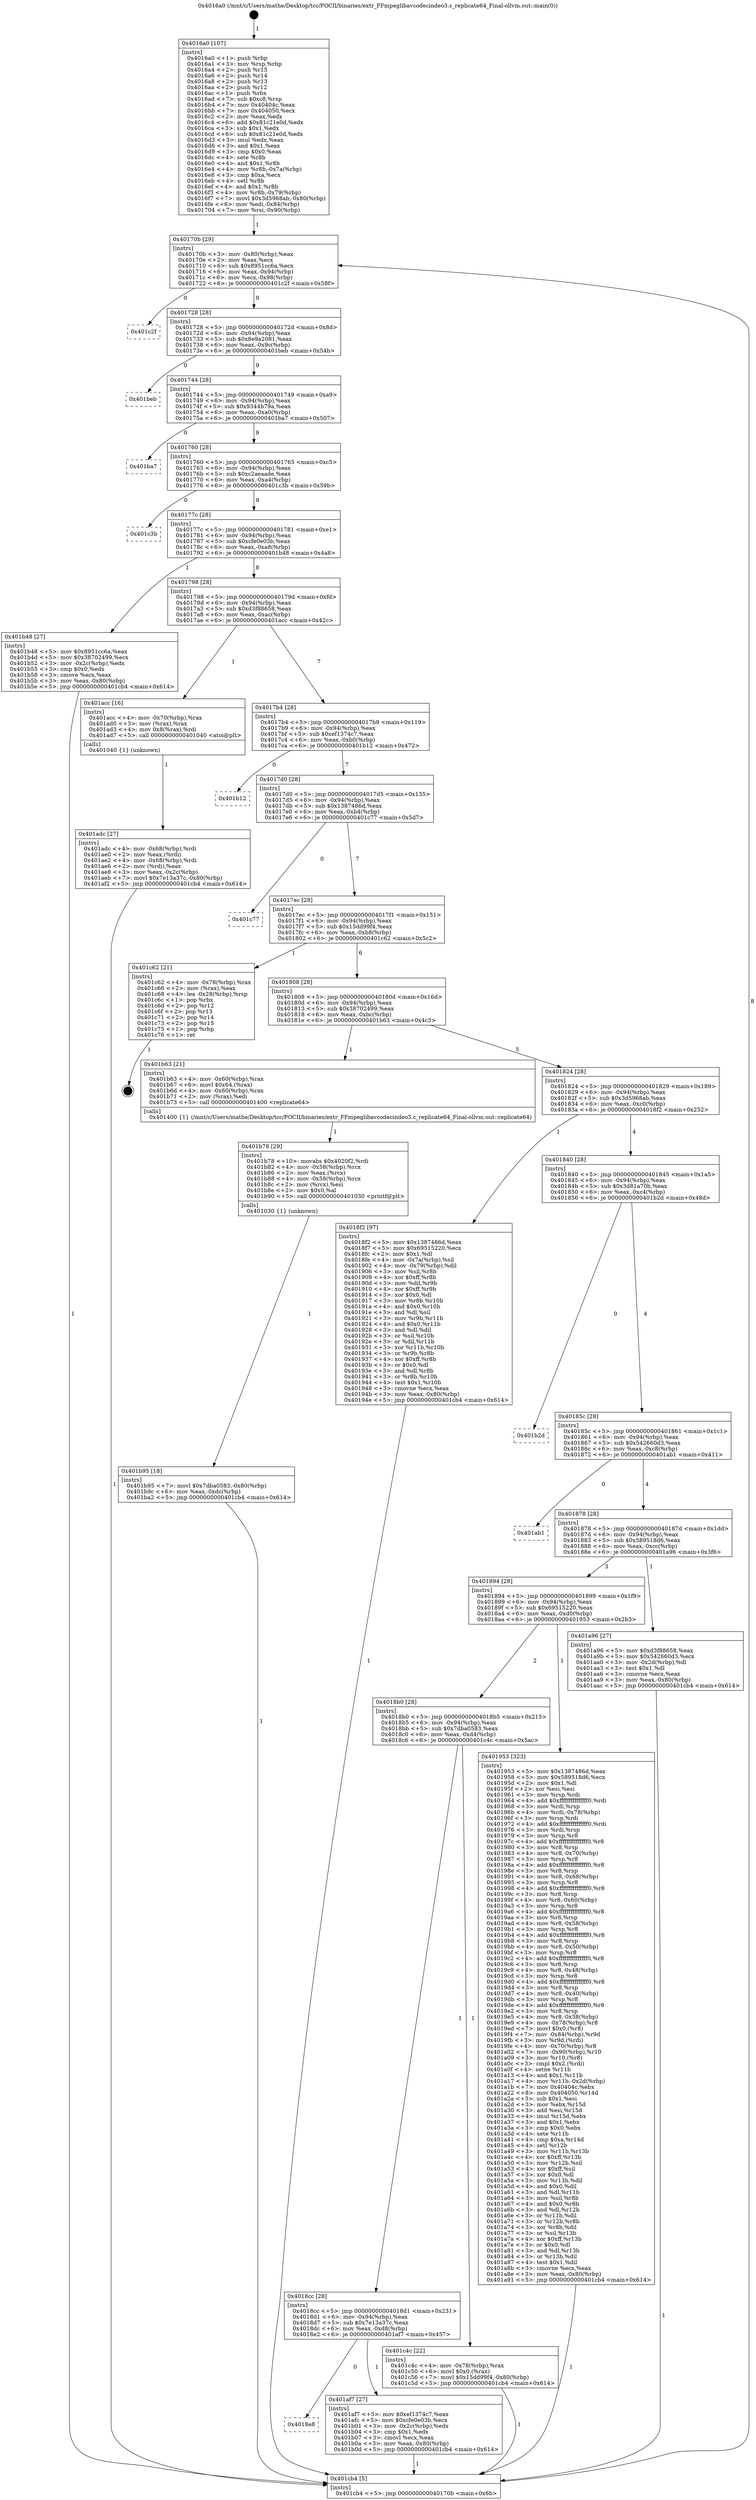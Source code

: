 digraph "0x4016a0" {
  label = "0x4016a0 (/mnt/c/Users/mathe/Desktop/tcc/POCII/binaries/extr_FFmpeglibavcodecindeo3.c_replicate64_Final-ollvm.out::main(0))"
  labelloc = "t"
  node[shape=record]

  Entry [label="",width=0.3,height=0.3,shape=circle,fillcolor=black,style=filled]
  "0x40170b" [label="{
     0x40170b [29]\l
     | [instrs]\l
     &nbsp;&nbsp;0x40170b \<+3\>: mov -0x80(%rbp),%eax\l
     &nbsp;&nbsp;0x40170e \<+2\>: mov %eax,%ecx\l
     &nbsp;&nbsp;0x401710 \<+6\>: sub $0x8951cc6a,%ecx\l
     &nbsp;&nbsp;0x401716 \<+6\>: mov %eax,-0x94(%rbp)\l
     &nbsp;&nbsp;0x40171c \<+6\>: mov %ecx,-0x98(%rbp)\l
     &nbsp;&nbsp;0x401722 \<+6\>: je 0000000000401c2f \<main+0x58f\>\l
  }"]
  "0x401c2f" [label="{
     0x401c2f\l
  }", style=dashed]
  "0x401728" [label="{
     0x401728 [28]\l
     | [instrs]\l
     &nbsp;&nbsp;0x401728 \<+5\>: jmp 000000000040172d \<main+0x8d\>\l
     &nbsp;&nbsp;0x40172d \<+6\>: mov -0x94(%rbp),%eax\l
     &nbsp;&nbsp;0x401733 \<+5\>: sub $0x8e9a2081,%eax\l
     &nbsp;&nbsp;0x401738 \<+6\>: mov %eax,-0x9c(%rbp)\l
     &nbsp;&nbsp;0x40173e \<+6\>: je 0000000000401beb \<main+0x54b\>\l
  }"]
  Exit [label="",width=0.3,height=0.3,shape=circle,fillcolor=black,style=filled,peripheries=2]
  "0x401beb" [label="{
     0x401beb\l
  }", style=dashed]
  "0x401744" [label="{
     0x401744 [28]\l
     | [instrs]\l
     &nbsp;&nbsp;0x401744 \<+5\>: jmp 0000000000401749 \<main+0xa9\>\l
     &nbsp;&nbsp;0x401749 \<+6\>: mov -0x94(%rbp),%eax\l
     &nbsp;&nbsp;0x40174f \<+5\>: sub $0x9344b79a,%eax\l
     &nbsp;&nbsp;0x401754 \<+6\>: mov %eax,-0xa0(%rbp)\l
     &nbsp;&nbsp;0x40175a \<+6\>: je 0000000000401ba7 \<main+0x507\>\l
  }"]
  "0x401b95" [label="{
     0x401b95 [18]\l
     | [instrs]\l
     &nbsp;&nbsp;0x401b95 \<+7\>: movl $0x7dba0583,-0x80(%rbp)\l
     &nbsp;&nbsp;0x401b9c \<+6\>: mov %eax,-0xdc(%rbp)\l
     &nbsp;&nbsp;0x401ba2 \<+5\>: jmp 0000000000401cb4 \<main+0x614\>\l
  }"]
  "0x401ba7" [label="{
     0x401ba7\l
  }", style=dashed]
  "0x401760" [label="{
     0x401760 [28]\l
     | [instrs]\l
     &nbsp;&nbsp;0x401760 \<+5\>: jmp 0000000000401765 \<main+0xc5\>\l
     &nbsp;&nbsp;0x401765 \<+6\>: mov -0x94(%rbp),%eax\l
     &nbsp;&nbsp;0x40176b \<+5\>: sub $0xc2aeaade,%eax\l
     &nbsp;&nbsp;0x401770 \<+6\>: mov %eax,-0xa4(%rbp)\l
     &nbsp;&nbsp;0x401776 \<+6\>: je 0000000000401c3b \<main+0x59b\>\l
  }"]
  "0x401b78" [label="{
     0x401b78 [29]\l
     | [instrs]\l
     &nbsp;&nbsp;0x401b78 \<+10\>: movabs $0x4020f2,%rdi\l
     &nbsp;&nbsp;0x401b82 \<+4\>: mov -0x58(%rbp),%rcx\l
     &nbsp;&nbsp;0x401b86 \<+2\>: mov %eax,(%rcx)\l
     &nbsp;&nbsp;0x401b88 \<+4\>: mov -0x58(%rbp),%rcx\l
     &nbsp;&nbsp;0x401b8c \<+2\>: mov (%rcx),%esi\l
     &nbsp;&nbsp;0x401b8e \<+2\>: mov $0x0,%al\l
     &nbsp;&nbsp;0x401b90 \<+5\>: call 0000000000401030 \<printf@plt\>\l
     | [calls]\l
     &nbsp;&nbsp;0x401030 \{1\} (unknown)\l
  }"]
  "0x401c3b" [label="{
     0x401c3b\l
  }", style=dashed]
  "0x40177c" [label="{
     0x40177c [28]\l
     | [instrs]\l
     &nbsp;&nbsp;0x40177c \<+5\>: jmp 0000000000401781 \<main+0xe1\>\l
     &nbsp;&nbsp;0x401781 \<+6\>: mov -0x94(%rbp),%eax\l
     &nbsp;&nbsp;0x401787 \<+5\>: sub $0xcfe0e03b,%eax\l
     &nbsp;&nbsp;0x40178c \<+6\>: mov %eax,-0xa8(%rbp)\l
     &nbsp;&nbsp;0x401792 \<+6\>: je 0000000000401b48 \<main+0x4a8\>\l
  }"]
  "0x4018e8" [label="{
     0x4018e8\l
  }", style=dashed]
  "0x401b48" [label="{
     0x401b48 [27]\l
     | [instrs]\l
     &nbsp;&nbsp;0x401b48 \<+5\>: mov $0x8951cc6a,%eax\l
     &nbsp;&nbsp;0x401b4d \<+5\>: mov $0x38702499,%ecx\l
     &nbsp;&nbsp;0x401b52 \<+3\>: mov -0x2c(%rbp),%edx\l
     &nbsp;&nbsp;0x401b55 \<+3\>: cmp $0x0,%edx\l
     &nbsp;&nbsp;0x401b58 \<+3\>: cmove %ecx,%eax\l
     &nbsp;&nbsp;0x401b5b \<+3\>: mov %eax,-0x80(%rbp)\l
     &nbsp;&nbsp;0x401b5e \<+5\>: jmp 0000000000401cb4 \<main+0x614\>\l
  }"]
  "0x401798" [label="{
     0x401798 [28]\l
     | [instrs]\l
     &nbsp;&nbsp;0x401798 \<+5\>: jmp 000000000040179d \<main+0xfd\>\l
     &nbsp;&nbsp;0x40179d \<+6\>: mov -0x94(%rbp),%eax\l
     &nbsp;&nbsp;0x4017a3 \<+5\>: sub $0xd3f88658,%eax\l
     &nbsp;&nbsp;0x4017a8 \<+6\>: mov %eax,-0xac(%rbp)\l
     &nbsp;&nbsp;0x4017ae \<+6\>: je 0000000000401acc \<main+0x42c\>\l
  }"]
  "0x401af7" [label="{
     0x401af7 [27]\l
     | [instrs]\l
     &nbsp;&nbsp;0x401af7 \<+5\>: mov $0xef1374c7,%eax\l
     &nbsp;&nbsp;0x401afc \<+5\>: mov $0xcfe0e03b,%ecx\l
     &nbsp;&nbsp;0x401b01 \<+3\>: mov -0x2c(%rbp),%edx\l
     &nbsp;&nbsp;0x401b04 \<+3\>: cmp $0x1,%edx\l
     &nbsp;&nbsp;0x401b07 \<+3\>: cmovl %ecx,%eax\l
     &nbsp;&nbsp;0x401b0a \<+3\>: mov %eax,-0x80(%rbp)\l
     &nbsp;&nbsp;0x401b0d \<+5\>: jmp 0000000000401cb4 \<main+0x614\>\l
  }"]
  "0x401acc" [label="{
     0x401acc [16]\l
     | [instrs]\l
     &nbsp;&nbsp;0x401acc \<+4\>: mov -0x70(%rbp),%rax\l
     &nbsp;&nbsp;0x401ad0 \<+3\>: mov (%rax),%rax\l
     &nbsp;&nbsp;0x401ad3 \<+4\>: mov 0x8(%rax),%rdi\l
     &nbsp;&nbsp;0x401ad7 \<+5\>: call 0000000000401040 \<atoi@plt\>\l
     | [calls]\l
     &nbsp;&nbsp;0x401040 \{1\} (unknown)\l
  }"]
  "0x4017b4" [label="{
     0x4017b4 [28]\l
     | [instrs]\l
     &nbsp;&nbsp;0x4017b4 \<+5\>: jmp 00000000004017b9 \<main+0x119\>\l
     &nbsp;&nbsp;0x4017b9 \<+6\>: mov -0x94(%rbp),%eax\l
     &nbsp;&nbsp;0x4017bf \<+5\>: sub $0xef1374c7,%eax\l
     &nbsp;&nbsp;0x4017c4 \<+6\>: mov %eax,-0xb0(%rbp)\l
     &nbsp;&nbsp;0x4017ca \<+6\>: je 0000000000401b12 \<main+0x472\>\l
  }"]
  "0x4018cc" [label="{
     0x4018cc [28]\l
     | [instrs]\l
     &nbsp;&nbsp;0x4018cc \<+5\>: jmp 00000000004018d1 \<main+0x231\>\l
     &nbsp;&nbsp;0x4018d1 \<+6\>: mov -0x94(%rbp),%eax\l
     &nbsp;&nbsp;0x4018d7 \<+5\>: sub $0x7e13a37c,%eax\l
     &nbsp;&nbsp;0x4018dc \<+6\>: mov %eax,-0xd8(%rbp)\l
     &nbsp;&nbsp;0x4018e2 \<+6\>: je 0000000000401af7 \<main+0x457\>\l
  }"]
  "0x401b12" [label="{
     0x401b12\l
  }", style=dashed]
  "0x4017d0" [label="{
     0x4017d0 [28]\l
     | [instrs]\l
     &nbsp;&nbsp;0x4017d0 \<+5\>: jmp 00000000004017d5 \<main+0x135\>\l
     &nbsp;&nbsp;0x4017d5 \<+6\>: mov -0x94(%rbp),%eax\l
     &nbsp;&nbsp;0x4017db \<+5\>: sub $0x1387486d,%eax\l
     &nbsp;&nbsp;0x4017e0 \<+6\>: mov %eax,-0xb4(%rbp)\l
     &nbsp;&nbsp;0x4017e6 \<+6\>: je 0000000000401c77 \<main+0x5d7\>\l
  }"]
  "0x401c4c" [label="{
     0x401c4c [22]\l
     | [instrs]\l
     &nbsp;&nbsp;0x401c4c \<+4\>: mov -0x78(%rbp),%rax\l
     &nbsp;&nbsp;0x401c50 \<+6\>: movl $0x0,(%rax)\l
     &nbsp;&nbsp;0x401c56 \<+7\>: movl $0x15dd99f4,-0x80(%rbp)\l
     &nbsp;&nbsp;0x401c5d \<+5\>: jmp 0000000000401cb4 \<main+0x614\>\l
  }"]
  "0x401c77" [label="{
     0x401c77\l
  }", style=dashed]
  "0x4017ec" [label="{
     0x4017ec [28]\l
     | [instrs]\l
     &nbsp;&nbsp;0x4017ec \<+5\>: jmp 00000000004017f1 \<main+0x151\>\l
     &nbsp;&nbsp;0x4017f1 \<+6\>: mov -0x94(%rbp),%eax\l
     &nbsp;&nbsp;0x4017f7 \<+5\>: sub $0x15dd99f4,%eax\l
     &nbsp;&nbsp;0x4017fc \<+6\>: mov %eax,-0xb8(%rbp)\l
     &nbsp;&nbsp;0x401802 \<+6\>: je 0000000000401c62 \<main+0x5c2\>\l
  }"]
  "0x401adc" [label="{
     0x401adc [27]\l
     | [instrs]\l
     &nbsp;&nbsp;0x401adc \<+4\>: mov -0x68(%rbp),%rdi\l
     &nbsp;&nbsp;0x401ae0 \<+2\>: mov %eax,(%rdi)\l
     &nbsp;&nbsp;0x401ae2 \<+4\>: mov -0x68(%rbp),%rdi\l
     &nbsp;&nbsp;0x401ae6 \<+2\>: mov (%rdi),%eax\l
     &nbsp;&nbsp;0x401ae8 \<+3\>: mov %eax,-0x2c(%rbp)\l
     &nbsp;&nbsp;0x401aeb \<+7\>: movl $0x7e13a37c,-0x80(%rbp)\l
     &nbsp;&nbsp;0x401af2 \<+5\>: jmp 0000000000401cb4 \<main+0x614\>\l
  }"]
  "0x401c62" [label="{
     0x401c62 [21]\l
     | [instrs]\l
     &nbsp;&nbsp;0x401c62 \<+4\>: mov -0x78(%rbp),%rax\l
     &nbsp;&nbsp;0x401c66 \<+2\>: mov (%rax),%eax\l
     &nbsp;&nbsp;0x401c68 \<+4\>: lea -0x28(%rbp),%rsp\l
     &nbsp;&nbsp;0x401c6c \<+1\>: pop %rbx\l
     &nbsp;&nbsp;0x401c6d \<+2\>: pop %r12\l
     &nbsp;&nbsp;0x401c6f \<+2\>: pop %r13\l
     &nbsp;&nbsp;0x401c71 \<+2\>: pop %r14\l
     &nbsp;&nbsp;0x401c73 \<+2\>: pop %r15\l
     &nbsp;&nbsp;0x401c75 \<+1\>: pop %rbp\l
     &nbsp;&nbsp;0x401c76 \<+1\>: ret\l
  }"]
  "0x401808" [label="{
     0x401808 [28]\l
     | [instrs]\l
     &nbsp;&nbsp;0x401808 \<+5\>: jmp 000000000040180d \<main+0x16d\>\l
     &nbsp;&nbsp;0x40180d \<+6\>: mov -0x94(%rbp),%eax\l
     &nbsp;&nbsp;0x401813 \<+5\>: sub $0x38702499,%eax\l
     &nbsp;&nbsp;0x401818 \<+6\>: mov %eax,-0xbc(%rbp)\l
     &nbsp;&nbsp;0x40181e \<+6\>: je 0000000000401b63 \<main+0x4c3\>\l
  }"]
  "0x4018b0" [label="{
     0x4018b0 [28]\l
     | [instrs]\l
     &nbsp;&nbsp;0x4018b0 \<+5\>: jmp 00000000004018b5 \<main+0x215\>\l
     &nbsp;&nbsp;0x4018b5 \<+6\>: mov -0x94(%rbp),%eax\l
     &nbsp;&nbsp;0x4018bb \<+5\>: sub $0x7dba0583,%eax\l
     &nbsp;&nbsp;0x4018c0 \<+6\>: mov %eax,-0xd4(%rbp)\l
     &nbsp;&nbsp;0x4018c6 \<+6\>: je 0000000000401c4c \<main+0x5ac\>\l
  }"]
  "0x401b63" [label="{
     0x401b63 [21]\l
     | [instrs]\l
     &nbsp;&nbsp;0x401b63 \<+4\>: mov -0x60(%rbp),%rax\l
     &nbsp;&nbsp;0x401b67 \<+6\>: movl $0x64,(%rax)\l
     &nbsp;&nbsp;0x401b6d \<+4\>: mov -0x60(%rbp),%rax\l
     &nbsp;&nbsp;0x401b71 \<+2\>: mov (%rax),%edi\l
     &nbsp;&nbsp;0x401b73 \<+5\>: call 0000000000401400 \<replicate64\>\l
     | [calls]\l
     &nbsp;&nbsp;0x401400 \{1\} (/mnt/c/Users/mathe/Desktop/tcc/POCII/binaries/extr_FFmpeglibavcodecindeo3.c_replicate64_Final-ollvm.out::replicate64)\l
  }"]
  "0x401824" [label="{
     0x401824 [28]\l
     | [instrs]\l
     &nbsp;&nbsp;0x401824 \<+5\>: jmp 0000000000401829 \<main+0x189\>\l
     &nbsp;&nbsp;0x401829 \<+6\>: mov -0x94(%rbp),%eax\l
     &nbsp;&nbsp;0x40182f \<+5\>: sub $0x3d5968ab,%eax\l
     &nbsp;&nbsp;0x401834 \<+6\>: mov %eax,-0xc0(%rbp)\l
     &nbsp;&nbsp;0x40183a \<+6\>: je 00000000004018f2 \<main+0x252\>\l
  }"]
  "0x401953" [label="{
     0x401953 [323]\l
     | [instrs]\l
     &nbsp;&nbsp;0x401953 \<+5\>: mov $0x1387486d,%eax\l
     &nbsp;&nbsp;0x401958 \<+5\>: mov $0x589518d6,%ecx\l
     &nbsp;&nbsp;0x40195d \<+2\>: mov $0x1,%dl\l
     &nbsp;&nbsp;0x40195f \<+2\>: xor %esi,%esi\l
     &nbsp;&nbsp;0x401961 \<+3\>: mov %rsp,%rdi\l
     &nbsp;&nbsp;0x401964 \<+4\>: add $0xfffffffffffffff0,%rdi\l
     &nbsp;&nbsp;0x401968 \<+3\>: mov %rdi,%rsp\l
     &nbsp;&nbsp;0x40196b \<+4\>: mov %rdi,-0x78(%rbp)\l
     &nbsp;&nbsp;0x40196f \<+3\>: mov %rsp,%rdi\l
     &nbsp;&nbsp;0x401972 \<+4\>: add $0xfffffffffffffff0,%rdi\l
     &nbsp;&nbsp;0x401976 \<+3\>: mov %rdi,%rsp\l
     &nbsp;&nbsp;0x401979 \<+3\>: mov %rsp,%r8\l
     &nbsp;&nbsp;0x40197c \<+4\>: add $0xfffffffffffffff0,%r8\l
     &nbsp;&nbsp;0x401980 \<+3\>: mov %r8,%rsp\l
     &nbsp;&nbsp;0x401983 \<+4\>: mov %r8,-0x70(%rbp)\l
     &nbsp;&nbsp;0x401987 \<+3\>: mov %rsp,%r8\l
     &nbsp;&nbsp;0x40198a \<+4\>: add $0xfffffffffffffff0,%r8\l
     &nbsp;&nbsp;0x40198e \<+3\>: mov %r8,%rsp\l
     &nbsp;&nbsp;0x401991 \<+4\>: mov %r8,-0x68(%rbp)\l
     &nbsp;&nbsp;0x401995 \<+3\>: mov %rsp,%r8\l
     &nbsp;&nbsp;0x401998 \<+4\>: add $0xfffffffffffffff0,%r8\l
     &nbsp;&nbsp;0x40199c \<+3\>: mov %r8,%rsp\l
     &nbsp;&nbsp;0x40199f \<+4\>: mov %r8,-0x60(%rbp)\l
     &nbsp;&nbsp;0x4019a3 \<+3\>: mov %rsp,%r8\l
     &nbsp;&nbsp;0x4019a6 \<+4\>: add $0xfffffffffffffff0,%r8\l
     &nbsp;&nbsp;0x4019aa \<+3\>: mov %r8,%rsp\l
     &nbsp;&nbsp;0x4019ad \<+4\>: mov %r8,-0x58(%rbp)\l
     &nbsp;&nbsp;0x4019b1 \<+3\>: mov %rsp,%r8\l
     &nbsp;&nbsp;0x4019b4 \<+4\>: add $0xfffffffffffffff0,%r8\l
     &nbsp;&nbsp;0x4019b8 \<+3\>: mov %r8,%rsp\l
     &nbsp;&nbsp;0x4019bb \<+4\>: mov %r8,-0x50(%rbp)\l
     &nbsp;&nbsp;0x4019bf \<+3\>: mov %rsp,%r8\l
     &nbsp;&nbsp;0x4019c2 \<+4\>: add $0xfffffffffffffff0,%r8\l
     &nbsp;&nbsp;0x4019c6 \<+3\>: mov %r8,%rsp\l
     &nbsp;&nbsp;0x4019c9 \<+4\>: mov %r8,-0x48(%rbp)\l
     &nbsp;&nbsp;0x4019cd \<+3\>: mov %rsp,%r8\l
     &nbsp;&nbsp;0x4019d0 \<+4\>: add $0xfffffffffffffff0,%r8\l
     &nbsp;&nbsp;0x4019d4 \<+3\>: mov %r8,%rsp\l
     &nbsp;&nbsp;0x4019d7 \<+4\>: mov %r8,-0x40(%rbp)\l
     &nbsp;&nbsp;0x4019db \<+3\>: mov %rsp,%r8\l
     &nbsp;&nbsp;0x4019de \<+4\>: add $0xfffffffffffffff0,%r8\l
     &nbsp;&nbsp;0x4019e2 \<+3\>: mov %r8,%rsp\l
     &nbsp;&nbsp;0x4019e5 \<+4\>: mov %r8,-0x38(%rbp)\l
     &nbsp;&nbsp;0x4019e9 \<+4\>: mov -0x78(%rbp),%r8\l
     &nbsp;&nbsp;0x4019ed \<+7\>: movl $0x0,(%r8)\l
     &nbsp;&nbsp;0x4019f4 \<+7\>: mov -0x84(%rbp),%r9d\l
     &nbsp;&nbsp;0x4019fb \<+3\>: mov %r9d,(%rdi)\l
     &nbsp;&nbsp;0x4019fe \<+4\>: mov -0x70(%rbp),%r8\l
     &nbsp;&nbsp;0x401a02 \<+7\>: mov -0x90(%rbp),%r10\l
     &nbsp;&nbsp;0x401a09 \<+3\>: mov %r10,(%r8)\l
     &nbsp;&nbsp;0x401a0c \<+3\>: cmpl $0x2,(%rdi)\l
     &nbsp;&nbsp;0x401a0f \<+4\>: setne %r11b\l
     &nbsp;&nbsp;0x401a13 \<+4\>: and $0x1,%r11b\l
     &nbsp;&nbsp;0x401a17 \<+4\>: mov %r11b,-0x2d(%rbp)\l
     &nbsp;&nbsp;0x401a1b \<+7\>: mov 0x40404c,%ebx\l
     &nbsp;&nbsp;0x401a22 \<+8\>: mov 0x404050,%r14d\l
     &nbsp;&nbsp;0x401a2a \<+3\>: sub $0x1,%esi\l
     &nbsp;&nbsp;0x401a2d \<+3\>: mov %ebx,%r15d\l
     &nbsp;&nbsp;0x401a30 \<+3\>: add %esi,%r15d\l
     &nbsp;&nbsp;0x401a33 \<+4\>: imul %r15d,%ebx\l
     &nbsp;&nbsp;0x401a37 \<+3\>: and $0x1,%ebx\l
     &nbsp;&nbsp;0x401a3a \<+3\>: cmp $0x0,%ebx\l
     &nbsp;&nbsp;0x401a3d \<+4\>: sete %r11b\l
     &nbsp;&nbsp;0x401a41 \<+4\>: cmp $0xa,%r14d\l
     &nbsp;&nbsp;0x401a45 \<+4\>: setl %r12b\l
     &nbsp;&nbsp;0x401a49 \<+3\>: mov %r11b,%r13b\l
     &nbsp;&nbsp;0x401a4c \<+4\>: xor $0xff,%r13b\l
     &nbsp;&nbsp;0x401a50 \<+3\>: mov %r12b,%sil\l
     &nbsp;&nbsp;0x401a53 \<+4\>: xor $0xff,%sil\l
     &nbsp;&nbsp;0x401a57 \<+3\>: xor $0x0,%dl\l
     &nbsp;&nbsp;0x401a5a \<+3\>: mov %r13b,%dil\l
     &nbsp;&nbsp;0x401a5d \<+4\>: and $0x0,%dil\l
     &nbsp;&nbsp;0x401a61 \<+3\>: and %dl,%r11b\l
     &nbsp;&nbsp;0x401a64 \<+3\>: mov %sil,%r8b\l
     &nbsp;&nbsp;0x401a67 \<+4\>: and $0x0,%r8b\l
     &nbsp;&nbsp;0x401a6b \<+3\>: and %dl,%r12b\l
     &nbsp;&nbsp;0x401a6e \<+3\>: or %r11b,%dil\l
     &nbsp;&nbsp;0x401a71 \<+3\>: or %r12b,%r8b\l
     &nbsp;&nbsp;0x401a74 \<+3\>: xor %r8b,%dil\l
     &nbsp;&nbsp;0x401a77 \<+3\>: or %sil,%r13b\l
     &nbsp;&nbsp;0x401a7a \<+4\>: xor $0xff,%r13b\l
     &nbsp;&nbsp;0x401a7e \<+3\>: or $0x0,%dl\l
     &nbsp;&nbsp;0x401a81 \<+3\>: and %dl,%r13b\l
     &nbsp;&nbsp;0x401a84 \<+3\>: or %r13b,%dil\l
     &nbsp;&nbsp;0x401a87 \<+4\>: test $0x1,%dil\l
     &nbsp;&nbsp;0x401a8b \<+3\>: cmovne %ecx,%eax\l
     &nbsp;&nbsp;0x401a8e \<+3\>: mov %eax,-0x80(%rbp)\l
     &nbsp;&nbsp;0x401a91 \<+5\>: jmp 0000000000401cb4 \<main+0x614\>\l
  }"]
  "0x4018f2" [label="{
     0x4018f2 [97]\l
     | [instrs]\l
     &nbsp;&nbsp;0x4018f2 \<+5\>: mov $0x1387486d,%eax\l
     &nbsp;&nbsp;0x4018f7 \<+5\>: mov $0x69515220,%ecx\l
     &nbsp;&nbsp;0x4018fc \<+2\>: mov $0x1,%dl\l
     &nbsp;&nbsp;0x4018fe \<+4\>: mov -0x7a(%rbp),%sil\l
     &nbsp;&nbsp;0x401902 \<+4\>: mov -0x79(%rbp),%dil\l
     &nbsp;&nbsp;0x401906 \<+3\>: mov %sil,%r8b\l
     &nbsp;&nbsp;0x401909 \<+4\>: xor $0xff,%r8b\l
     &nbsp;&nbsp;0x40190d \<+3\>: mov %dil,%r9b\l
     &nbsp;&nbsp;0x401910 \<+4\>: xor $0xff,%r9b\l
     &nbsp;&nbsp;0x401914 \<+3\>: xor $0x0,%dl\l
     &nbsp;&nbsp;0x401917 \<+3\>: mov %r8b,%r10b\l
     &nbsp;&nbsp;0x40191a \<+4\>: and $0x0,%r10b\l
     &nbsp;&nbsp;0x40191e \<+3\>: and %dl,%sil\l
     &nbsp;&nbsp;0x401921 \<+3\>: mov %r9b,%r11b\l
     &nbsp;&nbsp;0x401924 \<+4\>: and $0x0,%r11b\l
     &nbsp;&nbsp;0x401928 \<+3\>: and %dl,%dil\l
     &nbsp;&nbsp;0x40192b \<+3\>: or %sil,%r10b\l
     &nbsp;&nbsp;0x40192e \<+3\>: or %dil,%r11b\l
     &nbsp;&nbsp;0x401931 \<+3\>: xor %r11b,%r10b\l
     &nbsp;&nbsp;0x401934 \<+3\>: or %r9b,%r8b\l
     &nbsp;&nbsp;0x401937 \<+4\>: xor $0xff,%r8b\l
     &nbsp;&nbsp;0x40193b \<+3\>: or $0x0,%dl\l
     &nbsp;&nbsp;0x40193e \<+3\>: and %dl,%r8b\l
     &nbsp;&nbsp;0x401941 \<+3\>: or %r8b,%r10b\l
     &nbsp;&nbsp;0x401944 \<+4\>: test $0x1,%r10b\l
     &nbsp;&nbsp;0x401948 \<+3\>: cmovne %ecx,%eax\l
     &nbsp;&nbsp;0x40194b \<+3\>: mov %eax,-0x80(%rbp)\l
     &nbsp;&nbsp;0x40194e \<+5\>: jmp 0000000000401cb4 \<main+0x614\>\l
  }"]
  "0x401840" [label="{
     0x401840 [28]\l
     | [instrs]\l
     &nbsp;&nbsp;0x401840 \<+5\>: jmp 0000000000401845 \<main+0x1a5\>\l
     &nbsp;&nbsp;0x401845 \<+6\>: mov -0x94(%rbp),%eax\l
     &nbsp;&nbsp;0x40184b \<+5\>: sub $0x3d81a70b,%eax\l
     &nbsp;&nbsp;0x401850 \<+6\>: mov %eax,-0xc4(%rbp)\l
     &nbsp;&nbsp;0x401856 \<+6\>: je 0000000000401b2d \<main+0x48d\>\l
  }"]
  "0x401cb4" [label="{
     0x401cb4 [5]\l
     | [instrs]\l
     &nbsp;&nbsp;0x401cb4 \<+5\>: jmp 000000000040170b \<main+0x6b\>\l
  }"]
  "0x4016a0" [label="{
     0x4016a0 [107]\l
     | [instrs]\l
     &nbsp;&nbsp;0x4016a0 \<+1\>: push %rbp\l
     &nbsp;&nbsp;0x4016a1 \<+3\>: mov %rsp,%rbp\l
     &nbsp;&nbsp;0x4016a4 \<+2\>: push %r15\l
     &nbsp;&nbsp;0x4016a6 \<+2\>: push %r14\l
     &nbsp;&nbsp;0x4016a8 \<+2\>: push %r13\l
     &nbsp;&nbsp;0x4016aa \<+2\>: push %r12\l
     &nbsp;&nbsp;0x4016ac \<+1\>: push %rbx\l
     &nbsp;&nbsp;0x4016ad \<+7\>: sub $0xc8,%rsp\l
     &nbsp;&nbsp;0x4016b4 \<+7\>: mov 0x40404c,%eax\l
     &nbsp;&nbsp;0x4016bb \<+7\>: mov 0x404050,%ecx\l
     &nbsp;&nbsp;0x4016c2 \<+2\>: mov %eax,%edx\l
     &nbsp;&nbsp;0x4016c4 \<+6\>: add $0x81c21e0d,%edx\l
     &nbsp;&nbsp;0x4016ca \<+3\>: sub $0x1,%edx\l
     &nbsp;&nbsp;0x4016cd \<+6\>: sub $0x81c21e0d,%edx\l
     &nbsp;&nbsp;0x4016d3 \<+3\>: imul %edx,%eax\l
     &nbsp;&nbsp;0x4016d6 \<+3\>: and $0x1,%eax\l
     &nbsp;&nbsp;0x4016d9 \<+3\>: cmp $0x0,%eax\l
     &nbsp;&nbsp;0x4016dc \<+4\>: sete %r8b\l
     &nbsp;&nbsp;0x4016e0 \<+4\>: and $0x1,%r8b\l
     &nbsp;&nbsp;0x4016e4 \<+4\>: mov %r8b,-0x7a(%rbp)\l
     &nbsp;&nbsp;0x4016e8 \<+3\>: cmp $0xa,%ecx\l
     &nbsp;&nbsp;0x4016eb \<+4\>: setl %r8b\l
     &nbsp;&nbsp;0x4016ef \<+4\>: and $0x1,%r8b\l
     &nbsp;&nbsp;0x4016f3 \<+4\>: mov %r8b,-0x79(%rbp)\l
     &nbsp;&nbsp;0x4016f7 \<+7\>: movl $0x3d5968ab,-0x80(%rbp)\l
     &nbsp;&nbsp;0x4016fe \<+6\>: mov %edi,-0x84(%rbp)\l
     &nbsp;&nbsp;0x401704 \<+7\>: mov %rsi,-0x90(%rbp)\l
  }"]
  "0x401894" [label="{
     0x401894 [28]\l
     | [instrs]\l
     &nbsp;&nbsp;0x401894 \<+5\>: jmp 0000000000401899 \<main+0x1f9\>\l
     &nbsp;&nbsp;0x401899 \<+6\>: mov -0x94(%rbp),%eax\l
     &nbsp;&nbsp;0x40189f \<+5\>: sub $0x69515220,%eax\l
     &nbsp;&nbsp;0x4018a4 \<+6\>: mov %eax,-0xd0(%rbp)\l
     &nbsp;&nbsp;0x4018aa \<+6\>: je 0000000000401953 \<main+0x2b3\>\l
  }"]
  "0x401b2d" [label="{
     0x401b2d\l
  }", style=dashed]
  "0x40185c" [label="{
     0x40185c [28]\l
     | [instrs]\l
     &nbsp;&nbsp;0x40185c \<+5\>: jmp 0000000000401861 \<main+0x1c1\>\l
     &nbsp;&nbsp;0x401861 \<+6\>: mov -0x94(%rbp),%eax\l
     &nbsp;&nbsp;0x401867 \<+5\>: sub $0x542660d3,%eax\l
     &nbsp;&nbsp;0x40186c \<+6\>: mov %eax,-0xc8(%rbp)\l
     &nbsp;&nbsp;0x401872 \<+6\>: je 0000000000401ab1 \<main+0x411\>\l
  }"]
  "0x401a96" [label="{
     0x401a96 [27]\l
     | [instrs]\l
     &nbsp;&nbsp;0x401a96 \<+5\>: mov $0xd3f88658,%eax\l
     &nbsp;&nbsp;0x401a9b \<+5\>: mov $0x542660d3,%ecx\l
     &nbsp;&nbsp;0x401aa0 \<+3\>: mov -0x2d(%rbp),%dl\l
     &nbsp;&nbsp;0x401aa3 \<+3\>: test $0x1,%dl\l
     &nbsp;&nbsp;0x401aa6 \<+3\>: cmovne %ecx,%eax\l
     &nbsp;&nbsp;0x401aa9 \<+3\>: mov %eax,-0x80(%rbp)\l
     &nbsp;&nbsp;0x401aac \<+5\>: jmp 0000000000401cb4 \<main+0x614\>\l
  }"]
  "0x401ab1" [label="{
     0x401ab1\l
  }", style=dashed]
  "0x401878" [label="{
     0x401878 [28]\l
     | [instrs]\l
     &nbsp;&nbsp;0x401878 \<+5\>: jmp 000000000040187d \<main+0x1dd\>\l
     &nbsp;&nbsp;0x40187d \<+6\>: mov -0x94(%rbp),%eax\l
     &nbsp;&nbsp;0x401883 \<+5\>: sub $0x589518d6,%eax\l
     &nbsp;&nbsp;0x401888 \<+6\>: mov %eax,-0xcc(%rbp)\l
     &nbsp;&nbsp;0x40188e \<+6\>: je 0000000000401a96 \<main+0x3f6\>\l
  }"]
  Entry -> "0x4016a0" [label=" 1"]
  "0x40170b" -> "0x401c2f" [label=" 0"]
  "0x40170b" -> "0x401728" [label=" 9"]
  "0x401c62" -> Exit [label=" 1"]
  "0x401728" -> "0x401beb" [label=" 0"]
  "0x401728" -> "0x401744" [label=" 9"]
  "0x401c4c" -> "0x401cb4" [label=" 1"]
  "0x401744" -> "0x401ba7" [label=" 0"]
  "0x401744" -> "0x401760" [label=" 9"]
  "0x401b95" -> "0x401cb4" [label=" 1"]
  "0x401760" -> "0x401c3b" [label=" 0"]
  "0x401760" -> "0x40177c" [label=" 9"]
  "0x401b78" -> "0x401b95" [label=" 1"]
  "0x40177c" -> "0x401b48" [label=" 1"]
  "0x40177c" -> "0x401798" [label=" 8"]
  "0x401b63" -> "0x401b78" [label=" 1"]
  "0x401798" -> "0x401acc" [label=" 1"]
  "0x401798" -> "0x4017b4" [label=" 7"]
  "0x401b48" -> "0x401cb4" [label=" 1"]
  "0x4017b4" -> "0x401b12" [label=" 0"]
  "0x4017b4" -> "0x4017d0" [label=" 7"]
  "0x4018cc" -> "0x4018e8" [label=" 0"]
  "0x4017d0" -> "0x401c77" [label=" 0"]
  "0x4017d0" -> "0x4017ec" [label=" 7"]
  "0x4018cc" -> "0x401af7" [label=" 1"]
  "0x4017ec" -> "0x401c62" [label=" 1"]
  "0x4017ec" -> "0x401808" [label=" 6"]
  "0x4018b0" -> "0x4018cc" [label=" 1"]
  "0x401808" -> "0x401b63" [label=" 1"]
  "0x401808" -> "0x401824" [label=" 5"]
  "0x401af7" -> "0x401cb4" [label=" 1"]
  "0x401824" -> "0x4018f2" [label=" 1"]
  "0x401824" -> "0x401840" [label=" 4"]
  "0x4018f2" -> "0x401cb4" [label=" 1"]
  "0x4016a0" -> "0x40170b" [label=" 1"]
  "0x401cb4" -> "0x40170b" [label=" 8"]
  "0x401adc" -> "0x401cb4" [label=" 1"]
  "0x401840" -> "0x401b2d" [label=" 0"]
  "0x401840" -> "0x40185c" [label=" 4"]
  "0x401a96" -> "0x401cb4" [label=" 1"]
  "0x40185c" -> "0x401ab1" [label=" 0"]
  "0x40185c" -> "0x401878" [label=" 4"]
  "0x401953" -> "0x401cb4" [label=" 1"]
  "0x401878" -> "0x401a96" [label=" 1"]
  "0x401878" -> "0x401894" [label=" 3"]
  "0x401acc" -> "0x401adc" [label=" 1"]
  "0x401894" -> "0x401953" [label=" 1"]
  "0x401894" -> "0x4018b0" [label=" 2"]
  "0x4018b0" -> "0x401c4c" [label=" 1"]
}
